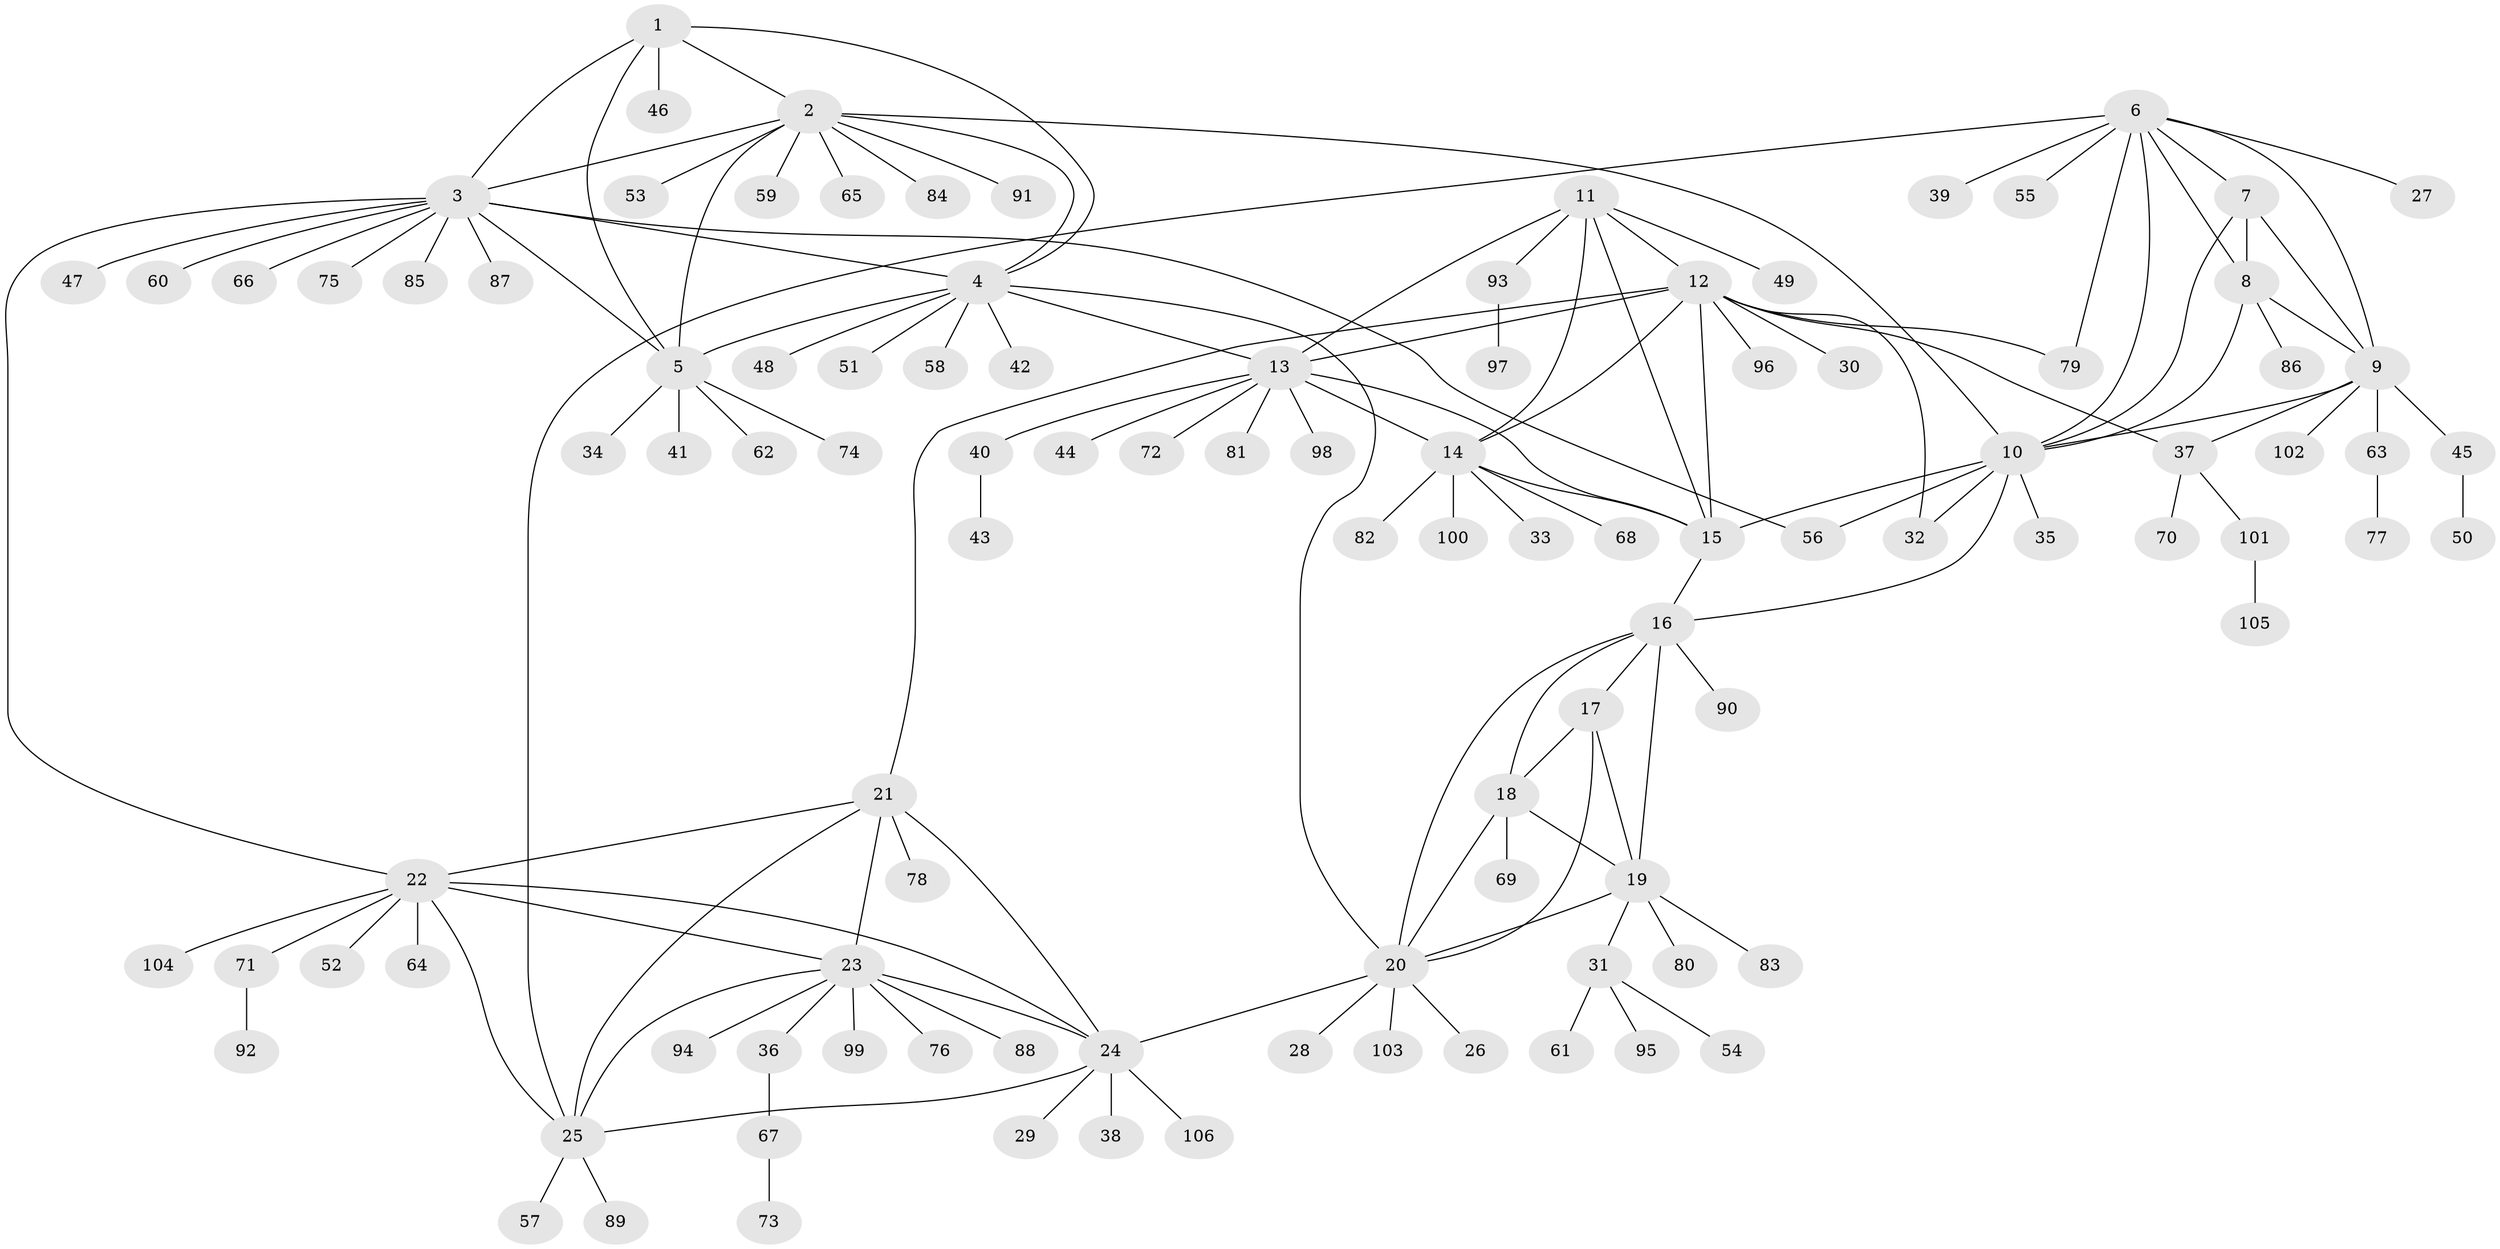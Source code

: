 // Generated by graph-tools (version 1.1) at 2025/15/03/09/25 04:15:45]
// undirected, 106 vertices, 145 edges
graph export_dot {
graph [start="1"]
  node [color=gray90,style=filled];
  1;
  2;
  3;
  4;
  5;
  6;
  7;
  8;
  9;
  10;
  11;
  12;
  13;
  14;
  15;
  16;
  17;
  18;
  19;
  20;
  21;
  22;
  23;
  24;
  25;
  26;
  27;
  28;
  29;
  30;
  31;
  32;
  33;
  34;
  35;
  36;
  37;
  38;
  39;
  40;
  41;
  42;
  43;
  44;
  45;
  46;
  47;
  48;
  49;
  50;
  51;
  52;
  53;
  54;
  55;
  56;
  57;
  58;
  59;
  60;
  61;
  62;
  63;
  64;
  65;
  66;
  67;
  68;
  69;
  70;
  71;
  72;
  73;
  74;
  75;
  76;
  77;
  78;
  79;
  80;
  81;
  82;
  83;
  84;
  85;
  86;
  87;
  88;
  89;
  90;
  91;
  92;
  93;
  94;
  95;
  96;
  97;
  98;
  99;
  100;
  101;
  102;
  103;
  104;
  105;
  106;
  1 -- 2;
  1 -- 3;
  1 -- 4;
  1 -- 5;
  1 -- 46;
  2 -- 3;
  2 -- 4;
  2 -- 5;
  2 -- 10;
  2 -- 53;
  2 -- 59;
  2 -- 65;
  2 -- 84;
  2 -- 91;
  3 -- 4;
  3 -- 5;
  3 -- 22;
  3 -- 47;
  3 -- 56;
  3 -- 60;
  3 -- 66;
  3 -- 75;
  3 -- 85;
  3 -- 87;
  4 -- 5;
  4 -- 13;
  4 -- 20;
  4 -- 42;
  4 -- 48;
  4 -- 51;
  4 -- 58;
  5 -- 34;
  5 -- 41;
  5 -- 62;
  5 -- 74;
  6 -- 7;
  6 -- 8;
  6 -- 9;
  6 -- 10;
  6 -- 25;
  6 -- 27;
  6 -- 39;
  6 -- 55;
  6 -- 79;
  7 -- 8;
  7 -- 9;
  7 -- 10;
  8 -- 9;
  8 -- 10;
  8 -- 86;
  9 -- 10;
  9 -- 37;
  9 -- 45;
  9 -- 63;
  9 -- 102;
  10 -- 15;
  10 -- 16;
  10 -- 32;
  10 -- 35;
  10 -- 56;
  11 -- 12;
  11 -- 13;
  11 -- 14;
  11 -- 15;
  11 -- 49;
  11 -- 93;
  12 -- 13;
  12 -- 14;
  12 -- 15;
  12 -- 21;
  12 -- 30;
  12 -- 32;
  12 -- 37;
  12 -- 79;
  12 -- 96;
  13 -- 14;
  13 -- 15;
  13 -- 40;
  13 -- 44;
  13 -- 72;
  13 -- 81;
  13 -- 98;
  14 -- 15;
  14 -- 33;
  14 -- 68;
  14 -- 82;
  14 -- 100;
  15 -- 16;
  16 -- 17;
  16 -- 18;
  16 -- 19;
  16 -- 20;
  16 -- 90;
  17 -- 18;
  17 -- 19;
  17 -- 20;
  18 -- 19;
  18 -- 20;
  18 -- 69;
  19 -- 20;
  19 -- 31;
  19 -- 80;
  19 -- 83;
  20 -- 24;
  20 -- 26;
  20 -- 28;
  20 -- 103;
  21 -- 22;
  21 -- 23;
  21 -- 24;
  21 -- 25;
  21 -- 78;
  22 -- 23;
  22 -- 24;
  22 -- 25;
  22 -- 52;
  22 -- 64;
  22 -- 71;
  22 -- 104;
  23 -- 24;
  23 -- 25;
  23 -- 36;
  23 -- 76;
  23 -- 88;
  23 -- 94;
  23 -- 99;
  24 -- 25;
  24 -- 29;
  24 -- 38;
  24 -- 106;
  25 -- 57;
  25 -- 89;
  31 -- 54;
  31 -- 61;
  31 -- 95;
  36 -- 67;
  37 -- 70;
  37 -- 101;
  40 -- 43;
  45 -- 50;
  63 -- 77;
  67 -- 73;
  71 -- 92;
  93 -- 97;
  101 -- 105;
}
